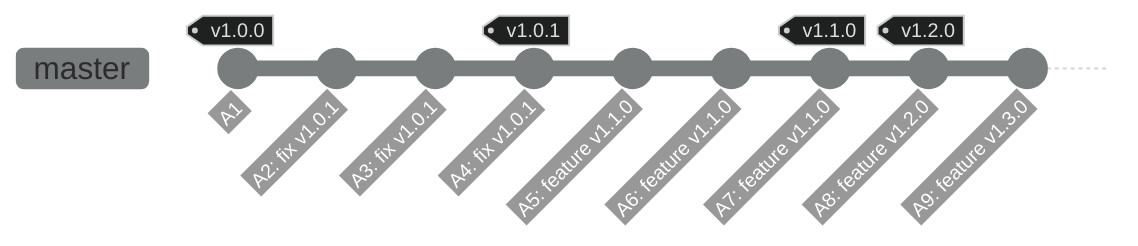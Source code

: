 %%{
  init: {
    'theme': 'dark',
    'logLevel': 'debug',
    'gitGraph': {
      'showBranches': true,
      'mainBranchName': 'master',
      'parallelCommits': true
    },
    'themeVariables': {
      'commitLabelColor': '#ffffff',
      'commitLabelBackground': '#333333'
    }
  }
}%%
gitGraph
    checkout master
    commit id: "A1" tag:"v1.0.0"
    commit id: "A2: fix v1.0.1"
    commit id: "A3: fix v1.0.1"
    commit id: "A4: fix v1.0.1" tag:"v1.0.1"
    commit id: "A5: feature v1.1.0"
    commit id: "A6: feature v1.1.0"
    commit id: "A7: feature v1.1.0" tag:"v1.1.0"
    commit id: "A8: feature v1.2.0" tag:"v1.2.0"
    commit id: "A9: feature v1.3.0"